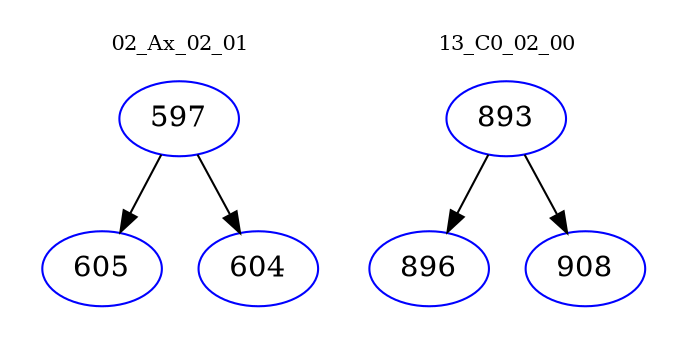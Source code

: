 digraph{
subgraph cluster_0 {
color = white
label = "02_Ax_02_01";
fontsize=10;
T0_597 [label="597", color="blue"]
T0_597 -> T0_605 [color="black"]
T0_605 [label="605", color="blue"]
T0_597 -> T0_604 [color="black"]
T0_604 [label="604", color="blue"]
}
subgraph cluster_1 {
color = white
label = "13_C0_02_00";
fontsize=10;
T1_893 [label="893", color="blue"]
T1_893 -> T1_896 [color="black"]
T1_896 [label="896", color="blue"]
T1_893 -> T1_908 [color="black"]
T1_908 [label="908", color="blue"]
}
}
